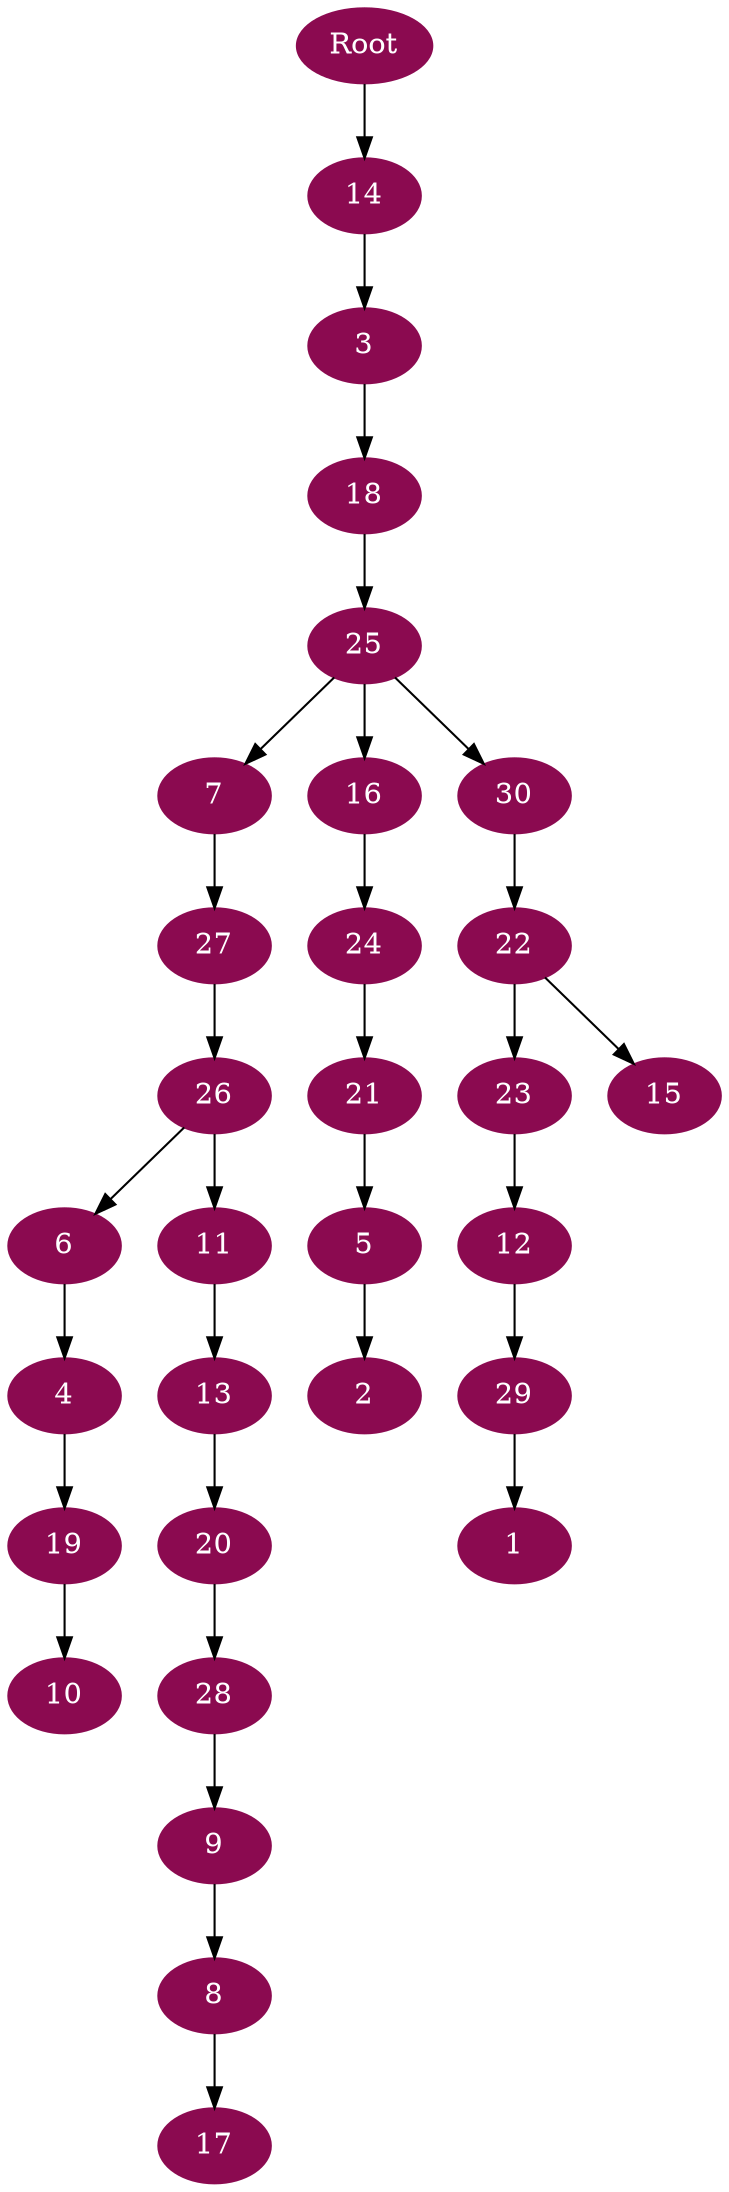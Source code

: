 digraph G {
node [color=deeppink4, style=filled, fontcolor=white];
29 -> 1;
5 -> 2;
14 -> 3;
6 -> 4;
21 -> 5;
26 -> 6;
25 -> 7;
9 -> 8;
28 -> 9;
19 -> 10;
26 -> 11;
23 -> 12;
11 -> 13;
Root -> 14;
22 -> 15;
25 -> 16;
8 -> 17;
3 -> 18;
4 -> 19;
13 -> 20;
24 -> 21;
30 -> 22;
22 -> 23;
16 -> 24;
18 -> 25;
27 -> 26;
7 -> 27;
20 -> 28;
12 -> 29;
25 -> 30;
}
